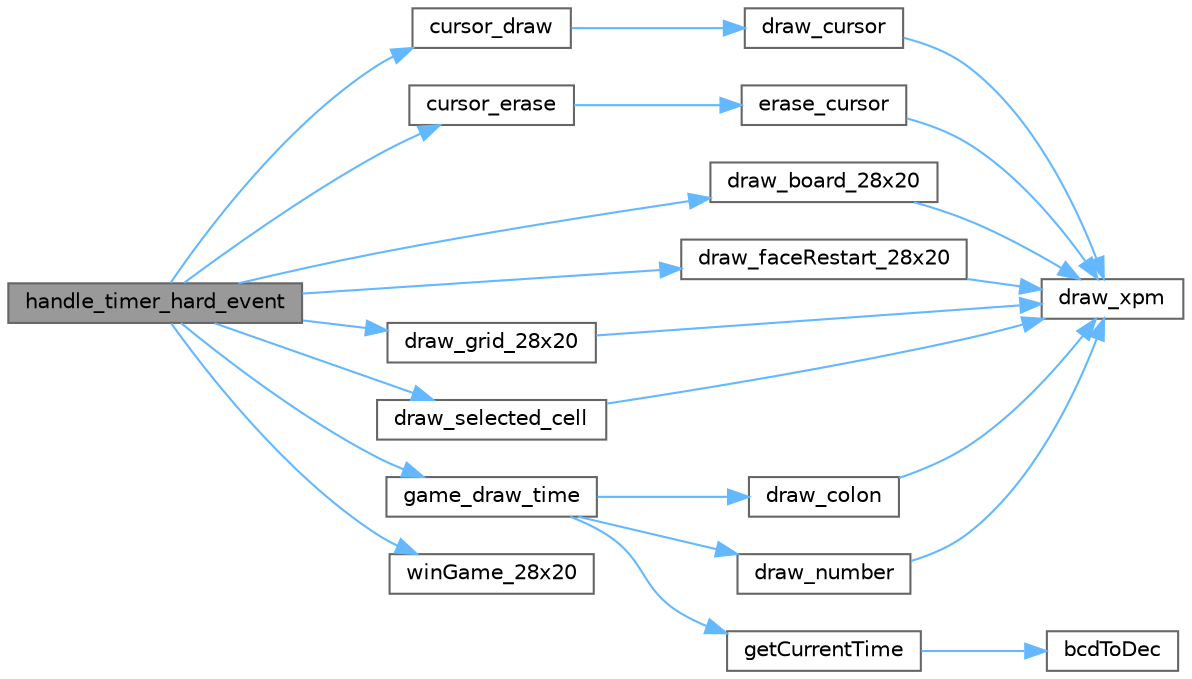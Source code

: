 digraph "handle_timer_hard_event"
{
 // LATEX_PDF_SIZE
  bgcolor="transparent";
  edge [fontname=Helvetica,fontsize=10,labelfontname=Helvetica,labelfontsize=10];
  node [fontname=Helvetica,fontsize=10,shape=box,height=0.2,width=0.4];
  rankdir="LR";
  Node1 [label="handle_timer_hard_event",height=0.2,width=0.4,color="gray40", fillcolor="grey60", style="filled", fontcolor="black",tooltip="This function updates the game state and performs necessary actions based on the timer event during h..."];
  Node1 -> Node2 [color="steelblue1",style="solid"];
  Node2 [label="cursor_draw",height=0.2,width=0.4,color="grey40", fillcolor="white", style="filled",URL="$game__state_8c.html#a36951ff3bd81205b3d399c2735d38b59",tooltip="This function takes the current position of the cursor and draws it on the screen."];
  Node2 -> Node3 [color="steelblue1",style="solid"];
  Node3 [label="draw_cursor",height=0.2,width=0.4,color="grey40", fillcolor="white", style="filled",URL="$display_8c.html#a58b56a9af02d37c0b66d88674e579da3",tooltip="This function is responsible for drawing the cursor on the screen at the specified coordinates (x,..."];
  Node3 -> Node4 [color="steelblue1",style="solid"];
  Node4 [label="draw_xpm",height=0.2,width=0.4,color="grey40", fillcolor="white", style="filled",URL="$video_8c.html#af110146e2c41a581c0d543ed7eb61f37",tooltip="This function prints a xmp image to the display."];
  Node1 -> Node5 [color="steelblue1",style="solid"];
  Node5 [label="cursor_erase",height=0.2,width=0.4,color="grey40", fillcolor="white", style="filled",URL="$game__state_8c.html#a3b714459f8030f49c71cfe0bab357a4e",tooltip="This function calls the specific erase function to remove the cursor."];
  Node5 -> Node6 [color="steelblue1",style="solid"];
  Node6 [label="erase_cursor",height=0.2,width=0.4,color="grey40", fillcolor="white", style="filled",URL="$display_8c.html#aa1156b1e9f5177ad9f3215f1f7a19280",tooltip="This function is responsible for erasing the cursor from the screen at the specified coordinates (x,..."];
  Node6 -> Node4 [color="steelblue1",style="solid"];
  Node1 -> Node7 [color="steelblue1",style="solid"];
  Node7 [label="draw_board_28x20",height=0.2,width=0.4,color="grey40", fillcolor="white", style="filled",URL="$display_8c.html#a174d6af7b755d657e5f8c6d9f3e49a91",tooltip="This function draws the 28x20 game board on the screen."];
  Node7 -> Node4 [color="steelblue1",style="solid"];
  Node1 -> Node8 [color="steelblue1",style="solid"];
  Node8 [label="draw_faceRestart_28x20",height=0.2,width=0.4,color="grey40", fillcolor="white", style="filled",URL="$display_8c.html#a7eb431064a6d350a8ea1ffbe3d0a9a50",tooltip="This function draws the \"face restart\" image on the screen at a specific position in the 28x20 game b..."];
  Node8 -> Node4 [color="steelblue1",style="solid"];
  Node1 -> Node9 [color="steelblue1",style="solid"];
  Node9 [label="draw_grid_28x20",height=0.2,width=0.4,color="grey40", fillcolor="white", style="filled",URL="$display_8c.html#a5c17e0316425b8f6f1052ab0dcb7f682",tooltip="This function iterates over the board array and uses the 'draw_xpm' function to draw the appropriate ..."];
  Node9 -> Node4 [color="steelblue1",style="solid"];
  Node1 -> Node10 [color="steelblue1",style="solid"];
  Node10 [label="draw_selected_cell",height=0.2,width=0.4,color="grey40", fillcolor="white", style="filled",URL="$display_8c.html#ab7c39a04e19382ac09a860e6b6512105",tooltip="This function is used to visually represent a selected cell on the screen."];
  Node10 -> Node4 [color="steelblue1",style="solid"];
  Node1 -> Node11 [color="steelblue1",style="solid"];
  Node11 [label="game_draw_time",height=0.2,width=0.4,color="grey40", fillcolor="white", style="filled",URL="$game__state_8c.html#a23cfb3dd9d42ed95c9e3e527c427ed30",tooltip="This function calculates the elapsed time since the game started and displays it in the format \"mm:ss..."];
  Node11 -> Node12 [color="steelblue1",style="solid"];
  Node12 [label="draw_colon",height=0.2,width=0.4,color="grey40", fillcolor="white", style="filled",URL="$display_8c.html#a179e5407907bfb96d92248cd0d0f9be7",tooltip="This function draws a colon symbol on the screen at the specified position."];
  Node12 -> Node4 [color="steelblue1",style="solid"];
  Node11 -> Node13 [color="steelblue1",style="solid"];
  Node13 [label="draw_number",height=0.2,width=0.4,color="grey40", fillcolor="white", style="filled",URL="$display_8c.html#a97df0f6e4184d84c9e3871042b94bc3a",tooltip="This function selects the appropriate XPM image based on the provided number and uses the draw_xpm fu..."];
  Node13 -> Node4 [color="steelblue1",style="solid"];
  Node11 -> Node14 [color="steelblue1",style="solid"];
  Node14 [label="getCurrentTime",height=0.2,width=0.4,color="grey40", fillcolor="white", style="filled",URL="$rtc_8c.html#ae8aba83225f6193ec169c4fc41f3f3cb",tooltip="Get the current time and date."];
  Node14 -> Node15 [color="steelblue1",style="solid"];
  Node15 [label="bcdToDec",height=0.2,width=0.4,color="grey40", fillcolor="white", style="filled",URL="$rtc_8c.html#abc57bf2c447b1860df7493b3222c3a43",tooltip="Converts values from bcd to decimal."];
  Node1 -> Node16 [color="steelblue1",style="solid"];
  Node16 [label="winGame_28x20",height=0.2,width=0.4,color="grey40", fillcolor="white", style="filled",URL="$game__logic_8c.html#ad3a889eced6c58e8332f919cee097936",tooltip="This function checks if the game is won in a 28x20 board."];
}
